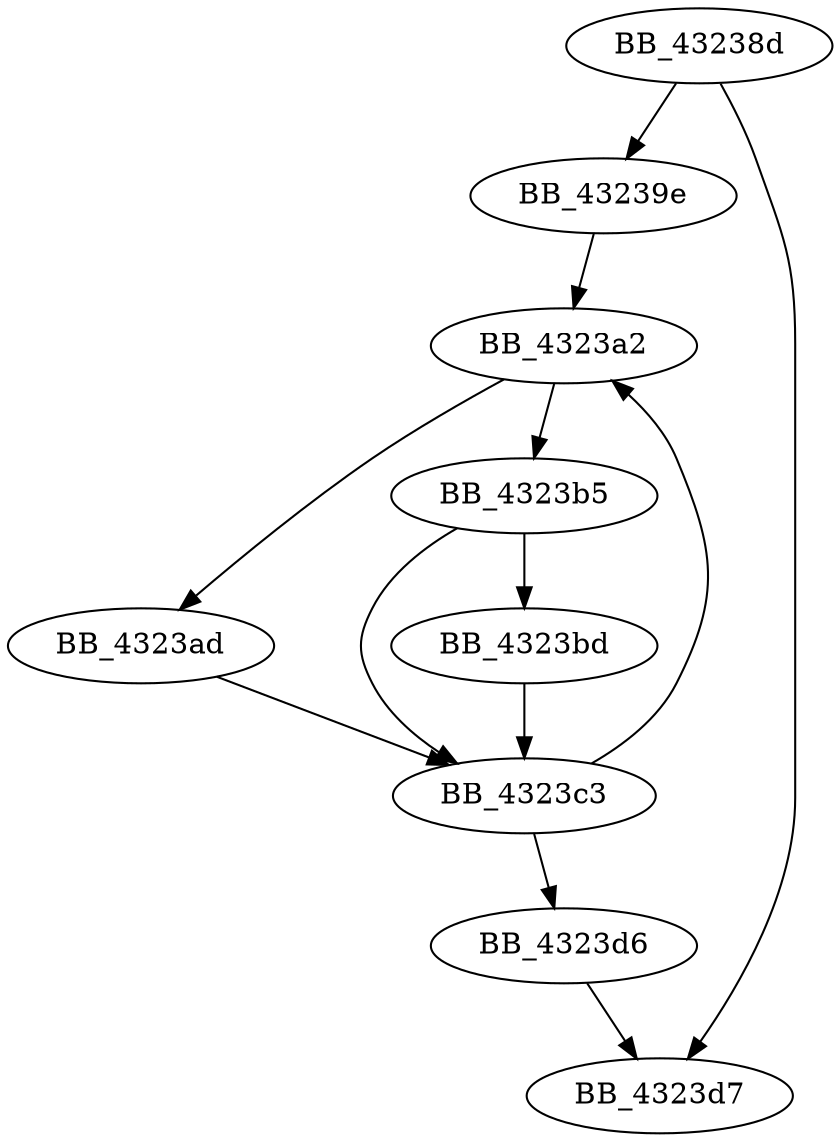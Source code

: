 DiGraph _LcidFromHexString{
BB_43238d->BB_43239e
BB_43238d->BB_4323d7
BB_43239e->BB_4323a2
BB_4323a2->BB_4323ad
BB_4323a2->BB_4323b5
BB_4323ad->BB_4323c3
BB_4323b5->BB_4323bd
BB_4323b5->BB_4323c3
BB_4323bd->BB_4323c3
BB_4323c3->BB_4323a2
BB_4323c3->BB_4323d6
BB_4323d6->BB_4323d7
}
